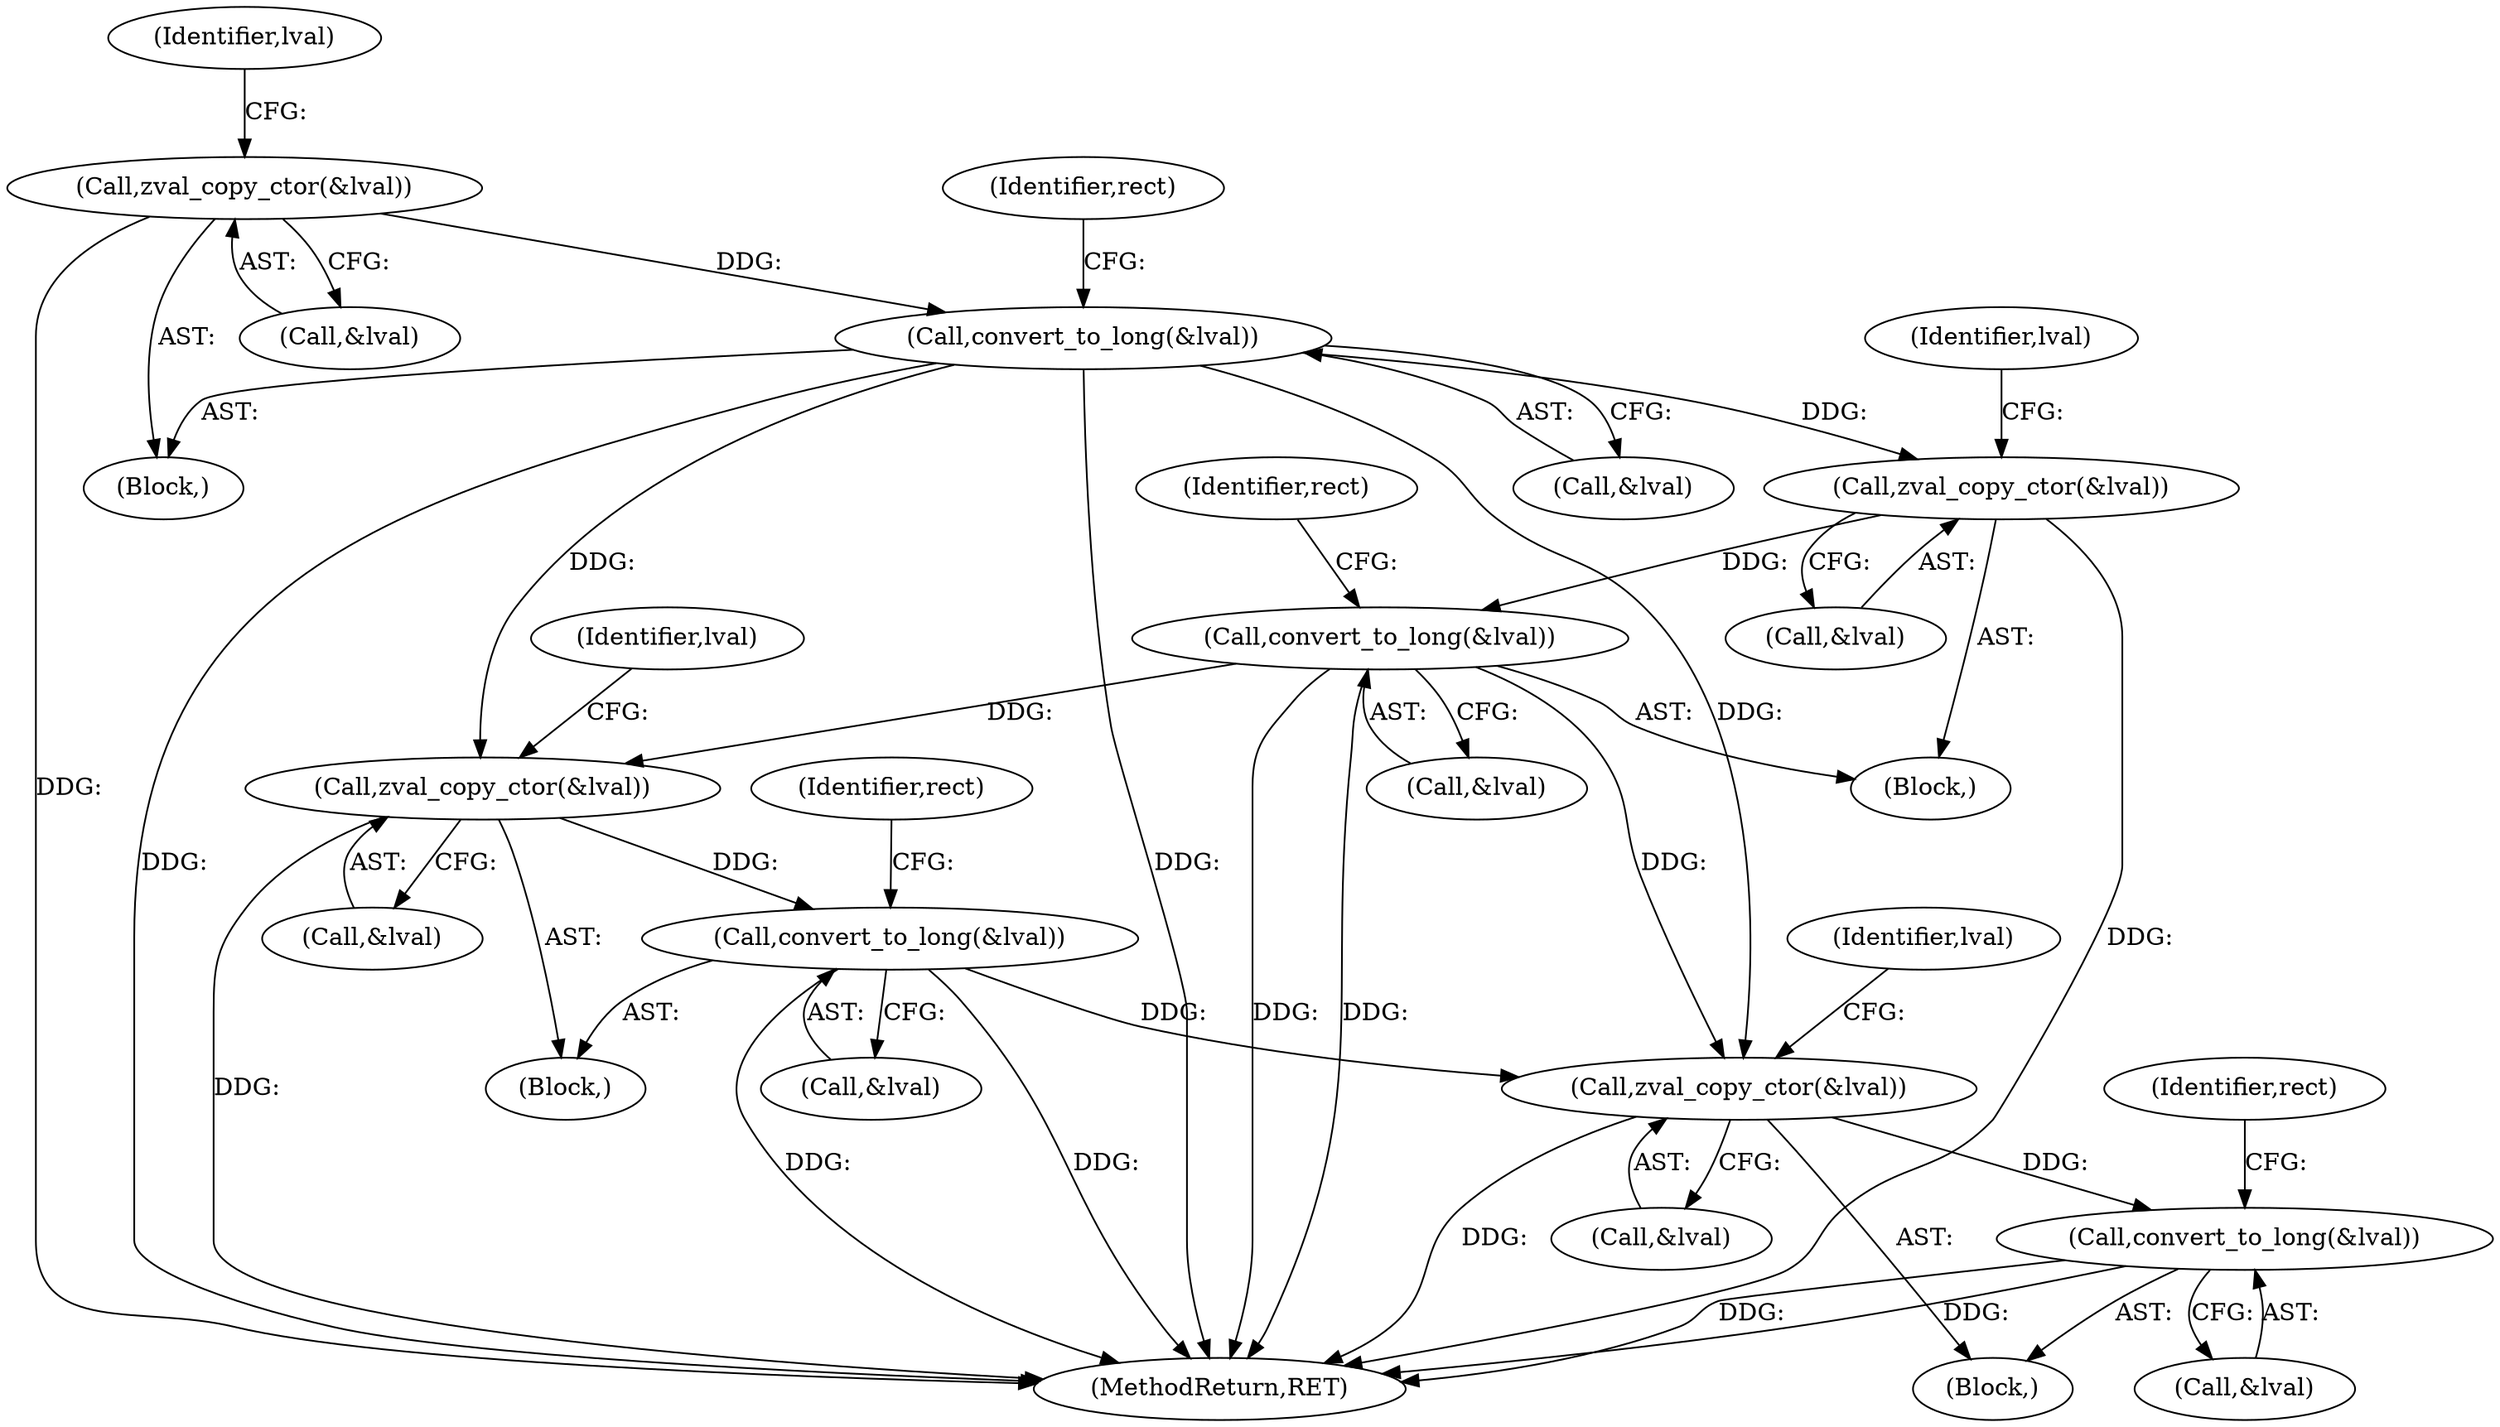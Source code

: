 digraph "0_php-src_2938329ce19cb8c4197dec146c3ec887c6f61d01_1@API" {
"1000195" [label="(Call,zval_copy_ctor(&lval))"];
"1000149" [label="(Call,convert_to_long(&lval))"];
"1000146" [label="(Call,zval_copy_ctor(&lval))"];
"1000198" [label="(Call,convert_to_long(&lval))"];
"1000244" [label="(Call,zval_copy_ctor(&lval))"];
"1000247" [label="(Call,convert_to_long(&lval))"];
"1000293" [label="(Call,zval_copy_ctor(&lval))"];
"1000296" [label="(Call,convert_to_long(&lval))"];
"1000249" [label="(Identifier,lval)"];
"1000247" [label="(Call,convert_to_long(&lval))"];
"1000244" [label="(Call,zval_copy_ctor(&lval))"];
"1000199" [label="(Call,&lval)"];
"1000151" [label="(Identifier,lval)"];
"1000237" [label="(Block,)"];
"1000298" [label="(Identifier,lval)"];
"1000297" [label="(Call,&lval)"];
"1000286" [label="(Block,)"];
"1000196" [label="(Call,&lval)"];
"1000293" [label="(Call,zval_copy_ctor(&lval))"];
"1000147" [label="(Call,&lval)"];
"1000150" [label="(Call,&lval)"];
"1000301" [label="(Identifier,rect)"];
"1000200" [label="(Identifier,lval)"];
"1000294" [label="(Call,&lval)"];
"1000149" [label="(Call,convert_to_long(&lval))"];
"1000198" [label="(Call,convert_to_long(&lval))"];
"1000195" [label="(Call,zval_copy_ctor(&lval))"];
"1000334" [label="(MethodReturn,RET)"];
"1000203" [label="(Identifier,rect)"];
"1000245" [label="(Call,&lval)"];
"1000252" [label="(Identifier,rect)"];
"1000296" [label="(Call,convert_to_long(&lval))"];
"1000139" [label="(Block,)"];
"1000154" [label="(Identifier,rect)"];
"1000248" [label="(Call,&lval)"];
"1000146" [label="(Call,zval_copy_ctor(&lval))"];
"1000188" [label="(Block,)"];
"1000195" -> "1000188"  [label="AST: "];
"1000195" -> "1000196"  [label="CFG: "];
"1000196" -> "1000195"  [label="AST: "];
"1000200" -> "1000195"  [label="CFG: "];
"1000195" -> "1000334"  [label="DDG: "];
"1000149" -> "1000195"  [label="DDG: "];
"1000195" -> "1000198"  [label="DDG: "];
"1000149" -> "1000139"  [label="AST: "];
"1000149" -> "1000150"  [label="CFG: "];
"1000150" -> "1000149"  [label="AST: "];
"1000154" -> "1000149"  [label="CFG: "];
"1000149" -> "1000334"  [label="DDG: "];
"1000149" -> "1000334"  [label="DDG: "];
"1000146" -> "1000149"  [label="DDG: "];
"1000149" -> "1000244"  [label="DDG: "];
"1000149" -> "1000293"  [label="DDG: "];
"1000146" -> "1000139"  [label="AST: "];
"1000146" -> "1000147"  [label="CFG: "];
"1000147" -> "1000146"  [label="AST: "];
"1000151" -> "1000146"  [label="CFG: "];
"1000146" -> "1000334"  [label="DDG: "];
"1000198" -> "1000188"  [label="AST: "];
"1000198" -> "1000199"  [label="CFG: "];
"1000199" -> "1000198"  [label="AST: "];
"1000203" -> "1000198"  [label="CFG: "];
"1000198" -> "1000334"  [label="DDG: "];
"1000198" -> "1000334"  [label="DDG: "];
"1000198" -> "1000244"  [label="DDG: "];
"1000198" -> "1000293"  [label="DDG: "];
"1000244" -> "1000237"  [label="AST: "];
"1000244" -> "1000245"  [label="CFG: "];
"1000245" -> "1000244"  [label="AST: "];
"1000249" -> "1000244"  [label="CFG: "];
"1000244" -> "1000334"  [label="DDG: "];
"1000244" -> "1000247"  [label="DDG: "];
"1000247" -> "1000237"  [label="AST: "];
"1000247" -> "1000248"  [label="CFG: "];
"1000248" -> "1000247"  [label="AST: "];
"1000252" -> "1000247"  [label="CFG: "];
"1000247" -> "1000334"  [label="DDG: "];
"1000247" -> "1000334"  [label="DDG: "];
"1000247" -> "1000293"  [label="DDG: "];
"1000293" -> "1000286"  [label="AST: "];
"1000293" -> "1000294"  [label="CFG: "];
"1000294" -> "1000293"  [label="AST: "];
"1000298" -> "1000293"  [label="CFG: "];
"1000293" -> "1000334"  [label="DDG: "];
"1000293" -> "1000296"  [label="DDG: "];
"1000296" -> "1000286"  [label="AST: "];
"1000296" -> "1000297"  [label="CFG: "];
"1000297" -> "1000296"  [label="AST: "];
"1000301" -> "1000296"  [label="CFG: "];
"1000296" -> "1000334"  [label="DDG: "];
"1000296" -> "1000334"  [label="DDG: "];
}
